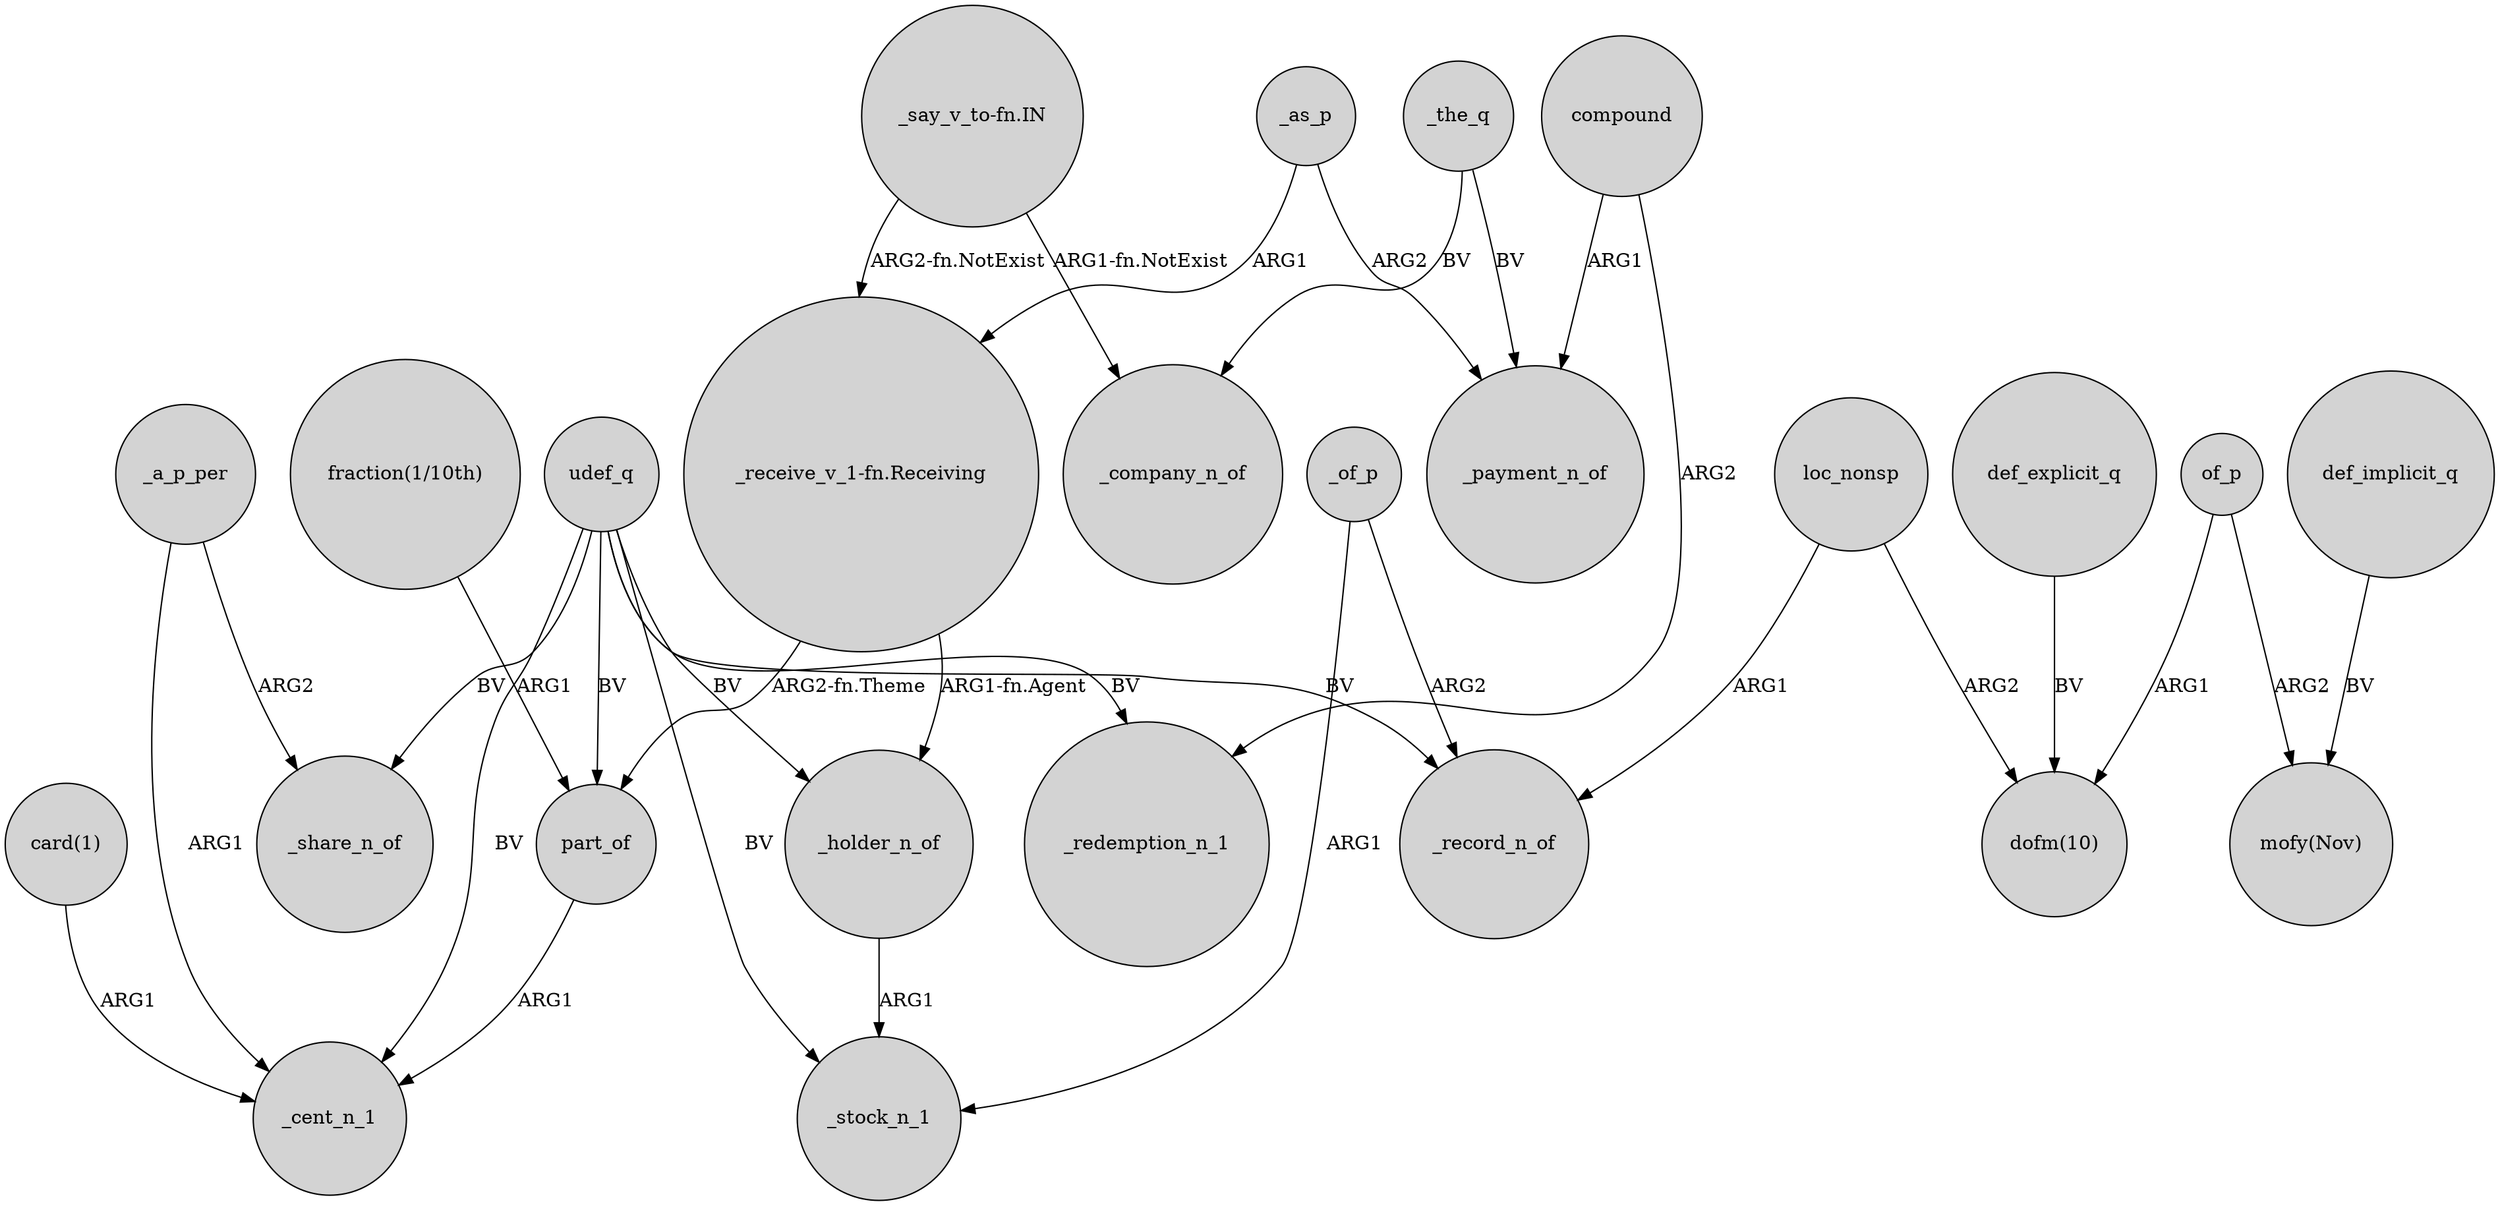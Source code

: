 digraph {
	node [shape=circle style=filled]
	"fraction(1/10th)" -> part_of [label=ARG1]
	udef_q -> part_of [label=BV]
	"card(1)" -> _cent_n_1 [label=ARG1]
	_as_p -> "_receive_v_1-fn.Receiving" [label=ARG1]
	def_explicit_q -> "dofm(10)" [label=BV]
	loc_nonsp -> _record_n_of [label=ARG1]
	"_receive_v_1-fn.Receiving" -> part_of [label="ARG2-fn.Theme"]
	udef_q -> _record_n_of [label=BV]
	_a_p_per -> _share_n_of [label=ARG2]
	_the_q -> _payment_n_of [label=BV]
	_the_q -> _company_n_of [label=BV]
	udef_q -> _cent_n_1 [label=BV]
	compound -> _redemption_n_1 [label=ARG2]
	_of_p -> _stock_n_1 [label=ARG1]
	udef_q -> _stock_n_1 [label=BV]
	"_say_v_to-fn.IN" -> _company_n_of [label="ARG1-fn.NotExist"]
	part_of -> _cent_n_1 [label=ARG1]
	udef_q -> _holder_n_of [label=BV]
	compound -> _payment_n_of [label=ARG1]
	udef_q -> _redemption_n_1 [label=BV]
	"_say_v_to-fn.IN" -> "_receive_v_1-fn.Receiving" [label="ARG2-fn.NotExist"]
	_a_p_per -> _cent_n_1 [label=ARG1]
	"_receive_v_1-fn.Receiving" -> _holder_n_of [label="ARG1-fn.Agent"]
	_of_p -> _record_n_of [label=ARG2]
	udef_q -> _share_n_of [label=BV]
	loc_nonsp -> "dofm(10)" [label=ARG2]
	of_p -> "mofy(Nov)" [label=ARG2]
	_as_p -> _payment_n_of [label=ARG2]
	def_implicit_q -> "mofy(Nov)" [label=BV]
	of_p -> "dofm(10)" [label=ARG1]
	_holder_n_of -> _stock_n_1 [label=ARG1]
}
